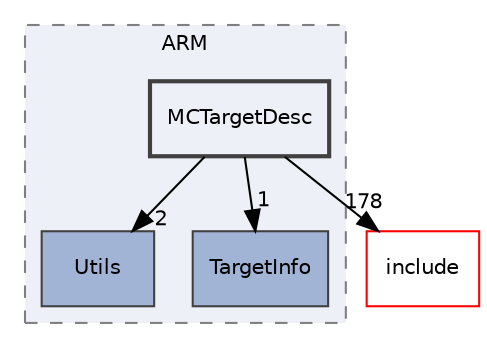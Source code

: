 digraph "lib/Target/ARM/MCTargetDesc"
{
 // LATEX_PDF_SIZE
  bgcolor="transparent";
  edge [fontname="Helvetica",fontsize="10",labelfontname="Helvetica",labelfontsize="10"];
  node [fontname="Helvetica",fontsize="10",shape="box"];
  compound=true
  subgraph clusterdir_4394675d1fa84070817ace1e93b57e8a {
    graph [ bgcolor="#edf0f7", pencolor="grey50", style="filled,dashed,", label="ARM", fontname="Helvetica", fontsize="10", URL="dir_4394675d1fa84070817ace1e93b57e8a.html"]
  dir_4e37b6fde532b2a91802f4c74b8b2743 [label="Utils", style="filled,", fillcolor="#a2b4d6", color="grey25", URL="dir_4e37b6fde532b2a91802f4c74b8b2743.html"];
  dir_e74ffd2db7d0965c485dd377d7fa07ac [label="TargetInfo", style="filled,", fillcolor="#a2b4d6", color="grey25", URL="dir_e74ffd2db7d0965c485dd377d7fa07ac.html"];
  dir_01936f0ac99a25b61f7f8770fcd2356f [label="MCTargetDesc", style="filled,bold,", fillcolor="#edf0f7", color="grey25", URL="dir_01936f0ac99a25b61f7f8770fcd2356f.html"];
  }
  dir_d44c64559bbebec7f509842c48db8b23 [label="include", style="", fillcolor="#edf0f7", color="red", URL="dir_d44c64559bbebec7f509842c48db8b23.html"];
  dir_01936f0ac99a25b61f7f8770fcd2356f->dir_4e37b6fde532b2a91802f4c74b8b2743 [headlabel="2", labeldistance=1.5 headhref="dir_000126_000227.html"];
  dir_01936f0ac99a25b61f7f8770fcd2356f->dir_d44c64559bbebec7f509842c48db8b23 [headlabel="178", labeldistance=1.5 headhref="dir_000126_000082.html"];
  dir_01936f0ac99a25b61f7f8770fcd2356f->dir_e74ffd2db7d0965c485dd377d7fa07ac [headlabel="1", labeldistance=1.5 headhref="dir_000126_000197.html"];
}
